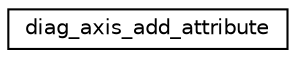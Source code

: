 digraph "Graphical Class Hierarchy"
{
 // INTERACTIVE_SVG=YES
 // LATEX_PDF_SIZE
  edge [fontname="Helvetica",fontsize="10",labelfontname="Helvetica",labelfontsize="10"];
  node [fontname="Helvetica",fontsize="10",shape=record];
  rankdir="LR";
  Node0 [label="diag_axis_add_attribute",height=0.2,width=0.4,color="black", fillcolor="white", style="filled",URL="$interfacediag__axis__mod_1_1diag__axis__add__attribute.html",tooltip="Add an arbitrary attribute and value to the diagnostic axis."];
}

